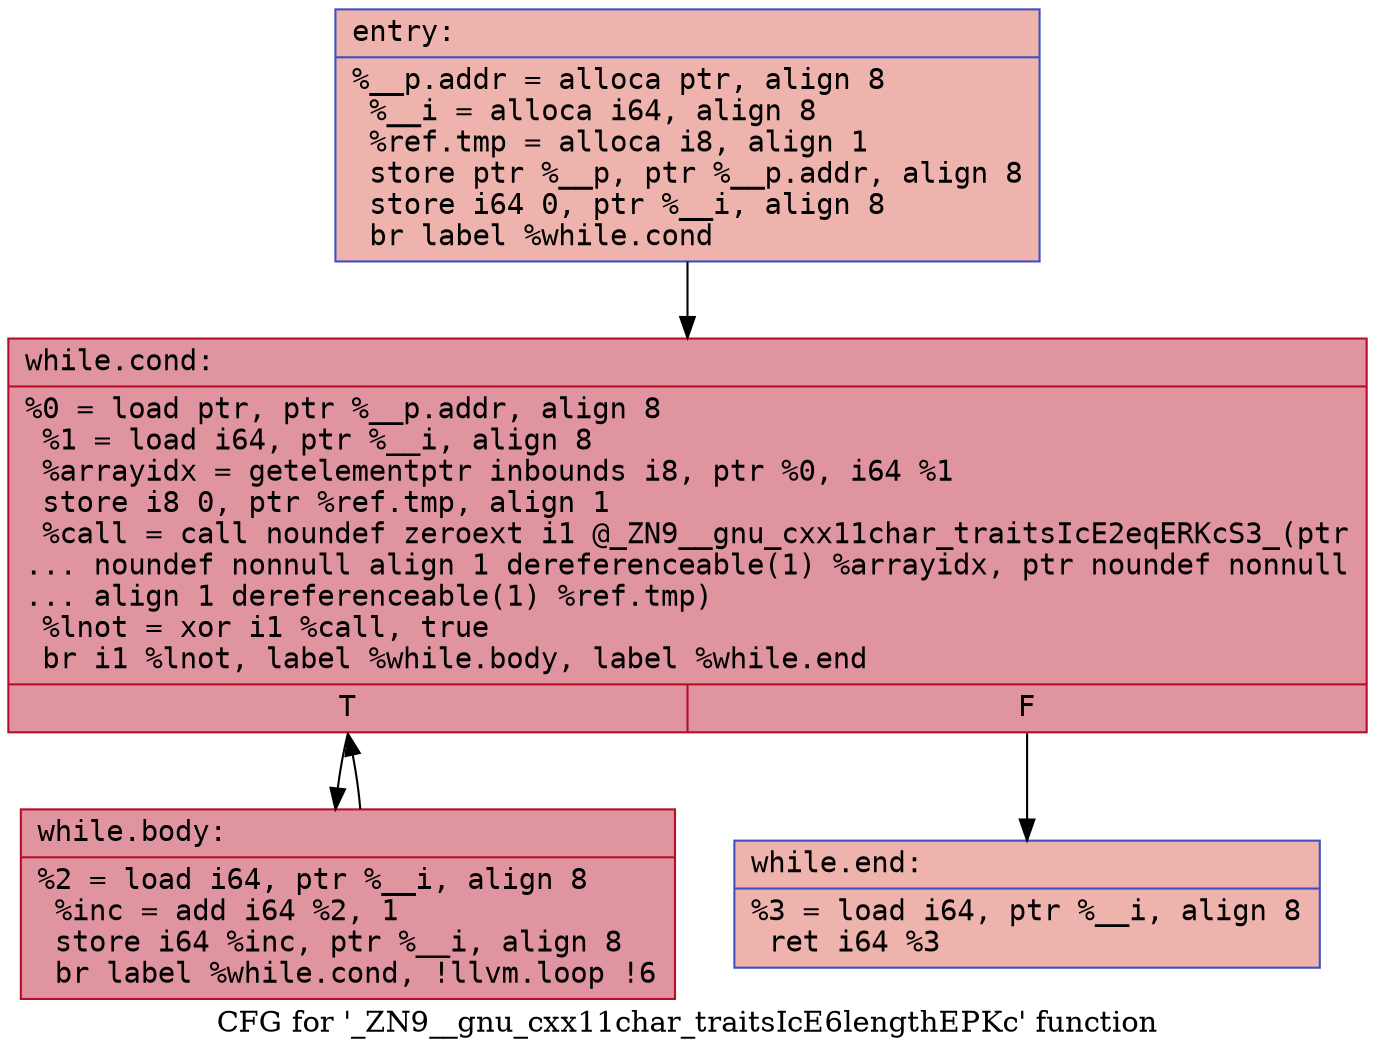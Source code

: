 digraph "CFG for '_ZN9__gnu_cxx11char_traitsIcE6lengthEPKc' function" {
	label="CFG for '_ZN9__gnu_cxx11char_traitsIcE6lengthEPKc' function";

	Node0x557ad5ce3b60 [shape=record,color="#3d50c3ff", style=filled, fillcolor="#d6524470" fontname="Courier",label="{entry:\l|  %__p.addr = alloca ptr, align 8\l  %__i = alloca i64, align 8\l  %ref.tmp = alloca i8, align 1\l  store ptr %__p, ptr %__p.addr, align 8\l  store i64 0, ptr %__i, align 8\l  br label %while.cond\l}"];
	Node0x557ad5ce3b60 -> Node0x557ad5ce3d40[tooltip="entry -> while.cond\nProbability 100.00%" ];
	Node0x557ad5ce3d40 [shape=record,color="#b70d28ff", style=filled, fillcolor="#b70d2870" fontname="Courier",label="{while.cond:\l|  %0 = load ptr, ptr %__p.addr, align 8\l  %1 = load i64, ptr %__i, align 8\l  %arrayidx = getelementptr inbounds i8, ptr %0, i64 %1\l  store i8 0, ptr %ref.tmp, align 1\l  %call = call noundef zeroext i1 @_ZN9__gnu_cxx11char_traitsIcE2eqERKcS3_(ptr\l... noundef nonnull align 1 dereferenceable(1) %arrayidx, ptr noundef nonnull\l... align 1 dereferenceable(1) %ref.tmp)\l  %lnot = xor i1 %call, true\l  br i1 %lnot, label %while.body, label %while.end\l|{<s0>T|<s1>F}}"];
	Node0x557ad5ce3d40:s0 -> Node0x557ad5ce42e0[tooltip="while.cond -> while.body\nProbability 96.88%" ];
	Node0x557ad5ce3d40:s1 -> Node0x557ad5ce4360[tooltip="while.cond -> while.end\nProbability 3.12%" ];
	Node0x557ad5ce42e0 [shape=record,color="#b70d28ff", style=filled, fillcolor="#b70d2870" fontname="Courier",label="{while.body:\l|  %2 = load i64, ptr %__i, align 8\l  %inc = add i64 %2, 1\l  store i64 %inc, ptr %__i, align 8\l  br label %while.cond, !llvm.loop !6\l}"];
	Node0x557ad5ce42e0 -> Node0x557ad5ce3d40[tooltip="while.body -> while.cond\nProbability 100.00%" ];
	Node0x557ad5ce4360 [shape=record,color="#3d50c3ff", style=filled, fillcolor="#d6524470" fontname="Courier",label="{while.end:\l|  %3 = load i64, ptr %__i, align 8\l  ret i64 %3\l}"];
}

